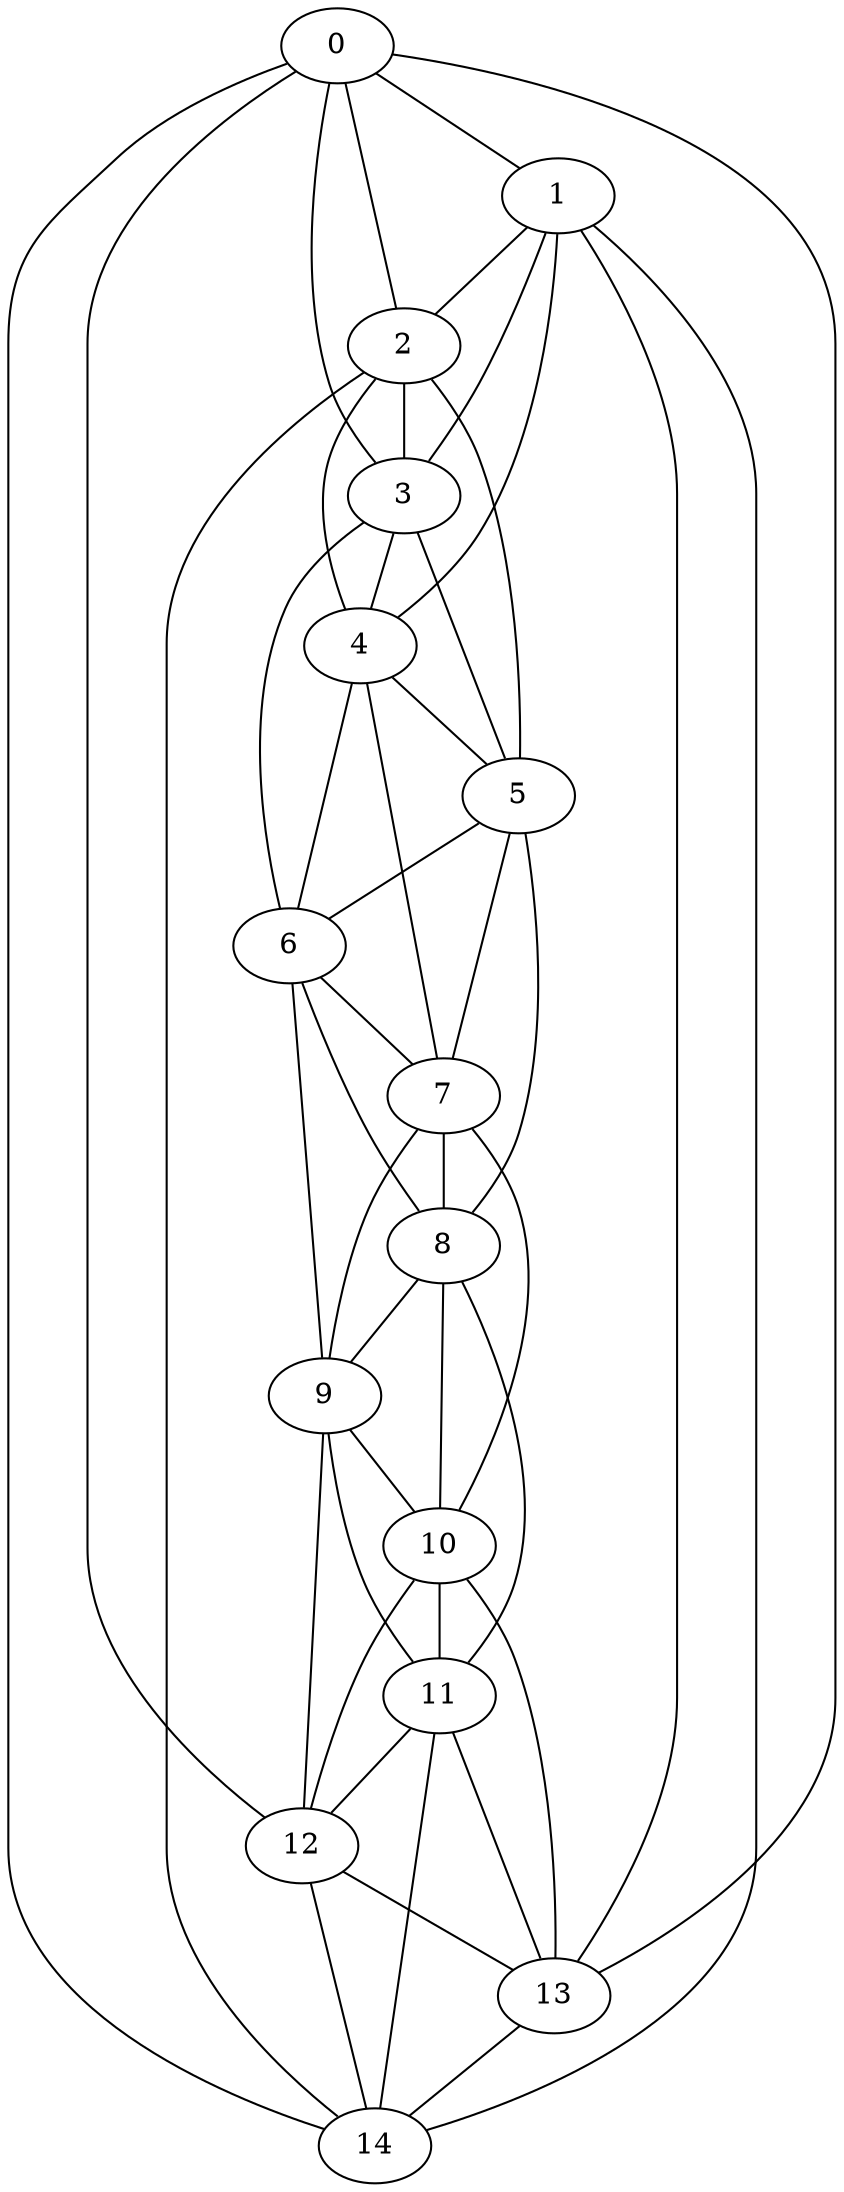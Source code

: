 graph g {0;1;2;3;4;5;6;7;8;9;10;11;12;13;14;0 -- 1;0 -- 2;0 -- 3;0 -- 12;0 -- 13;0 -- 14;1 -- 2;1 -- 3;1 -- 4;1 -- 13;1 -- 14;2 -- 3;2 -- 4;2 -- 5;2 -- 14;3 -- 4;3 -- 5;3 -- 6;4 -- 5;4 -- 6;4 -- 7;5 -- 6;5 -- 7;5 -- 8;6 -- 7;6 -- 8;6 -- 9;7 -- 8;7 -- 9;7 -- 10;8 -- 9;8 -- 10;8 -- 11;9 -- 10;9 -- 11;9 -- 12;10 -- 11;10 -- 12;10 -- 13;11 -- 12;11 -- 13;11 -- 14;12 -- 13;12 -- 14;13 -- 14;}